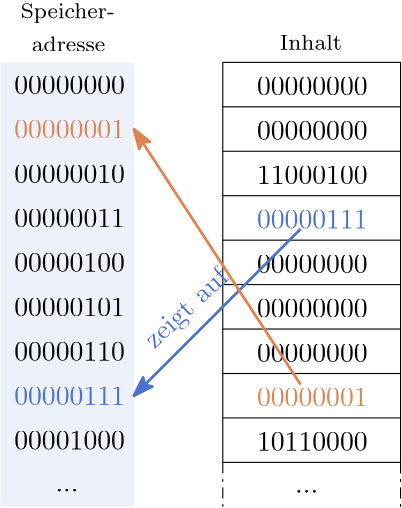 <?xml version="1.0"?>
<!DOCTYPE ipe SYSTEM "ipe.dtd">
<ipe version="70218" creator="Ipe 7.2.24">
<info created="D:20211013140905" modified="D:20220616153704"/>
<ipestyle name="basic">
<symbol name="arrow/arc(spx)">
<path stroke="sym-stroke" fill="sym-stroke" pen="sym-pen">
0 0 m
-1 0.333 l
-1 -0.333 l
h
</path>
</symbol>
<symbol name="arrow/farc(spx)">
<path stroke="sym-stroke" fill="white" pen="sym-pen">
0 0 m
-1 0.333 l
-1 -0.333 l
h
</path>
</symbol>
<symbol name="arrow/ptarc(spx)">
<path stroke="sym-stroke" fill="sym-stroke" pen="sym-pen">
0 0 m
-1 0.333 l
-0.8 0 l
-1 -0.333 l
h
</path>
</symbol>
<symbol name="arrow/fptarc(spx)">
<path stroke="sym-stroke" fill="white" pen="sym-pen">
0 0 m
-1 0.333 l
-0.8 0 l
-1 -0.333 l
h
</path>
</symbol>
<symbol name="mark/circle(sx)" transformations="translations">
<path fill="sym-stroke">
0.6 0 0 0.6 0 0 e
0.4 0 0 0.4 0 0 e
</path>
</symbol>
<symbol name="mark/disk(sx)" transformations="translations">
<path fill="sym-stroke">
0.6 0 0 0.6 0 0 e
</path>
</symbol>
<symbol name="mark/fdisk(sfx)" transformations="translations">
<group>
<path fill="sym-fill">
0.5 0 0 0.5 0 0 e
</path>
<path fill="sym-stroke" fillrule="eofill">
0.6 0 0 0.6 0 0 e
0.4 0 0 0.4 0 0 e
</path>
</group>
</symbol>
<symbol name="mark/box(sx)" transformations="translations">
<path fill="sym-stroke" fillrule="eofill">
-0.6 -0.6 m
0.6 -0.6 l
0.6 0.6 l
-0.6 0.6 l
h
-0.4 -0.4 m
0.4 -0.4 l
0.4 0.4 l
-0.4 0.4 l
h
</path>
</symbol>
<symbol name="mark/square(sx)" transformations="translations">
<path fill="sym-stroke">
-0.6 -0.6 m
0.6 -0.6 l
0.6 0.6 l
-0.6 0.6 l
h
</path>
</symbol>
<symbol name="mark/fsquare(sfx)" transformations="translations">
<group>
<path fill="sym-fill">
-0.5 -0.5 m
0.5 -0.5 l
0.5 0.5 l
-0.5 0.5 l
h
</path>
<path fill="sym-stroke" fillrule="eofill">
-0.6 -0.6 m
0.6 -0.6 l
0.6 0.6 l
-0.6 0.6 l
h
-0.4 -0.4 m
0.4 -0.4 l
0.4 0.4 l
-0.4 0.4 l
h
</path>
</group>
</symbol>
<symbol name="mark/cross(sx)" transformations="translations">
<group>
<path fill="sym-stroke">
-0.43 -0.57 m
0.57 0.43 l
0.43 0.57 l
-0.57 -0.43 l
h
</path>
<path fill="sym-stroke">
-0.43 0.57 m
0.57 -0.43 l
0.43 -0.57 l
-0.57 0.43 l
h
</path>
</group>
</symbol>
<symbol name="arrow/fnormal(spx)">
<path stroke="sym-stroke" fill="white" pen="sym-pen">
0 0 m
-1 0.333 l
-1 -0.333 l
h
</path>
</symbol>
<symbol name="arrow/pointed(spx)">
<path stroke="sym-stroke" fill="sym-stroke" pen="sym-pen">
0 0 m
-1 0.333 l
-0.8 0 l
-1 -0.333 l
h
</path>
</symbol>
<symbol name="arrow/fpointed(spx)">
<path stroke="sym-stroke" fill="white" pen="sym-pen">
0 0 m
-1 0.333 l
-0.8 0 l
-1 -0.333 l
h
</path>
</symbol>
<symbol name="arrow/linear(spx)">
<path stroke="sym-stroke" pen="sym-pen">
-1 0.333 m
0 0 l
-1 -0.333 l
</path>
</symbol>
<symbol name="arrow/fdouble(spx)">
<path stroke="sym-stroke" fill="white" pen="sym-pen">
0 0 m
-1 0.333 l
-1 -0.333 l
h
-1 0 m
-2 0.333 l
-2 -0.333 l
h
</path>
</symbol>
<symbol name="arrow/double(spx)">
<path stroke="sym-stroke" fill="sym-stroke" pen="sym-pen">
0 0 m
-1 0.333 l
-1 -0.333 l
h
-1 0 m
-2 0.333 l
-2 -0.333 l
h
</path>
</symbol>
<anglesize name="22.5 deg" value="22.5"/>
<anglesize name="30 deg" value="30"/>
<anglesize name="45 deg" value="45"/>
<anglesize name="60 deg" value="60"/>
<anglesize name="90 deg" value="90"/>
<arrowsize name="large" value="10"/>
<arrowsize name="small" value="5"/>
<arrowsize name="tiny" value="3"/>
<color name="blue" value="0 0 1"/>
<color name="brown" value="0.647 0.165 0.165"/>
<color name="darkblue" value="0 0 0.545"/>
<color name="darkcyan" value="0 0.545 0.545"/>
<color name="darkgray" value="0.663"/>
<color name="darkgreen" value="0 0.392 0"/>
<color name="darkmagenta" value="0.545 0 0.545"/>
<color name="darkorange" value="1 0.549 0"/>
<color name="darkred" value="0.545 0 0"/>
<color name="gold" value="1 0.843 0"/>
<color name="gray" value="0.745"/>
<color name="green" value="0 1 0"/>
<color name="lightblue" value="0.678 0.847 0.902"/>
<color name="lightcyan" value="0.878 1 1"/>
<color name="lightgray" value="0.827"/>
<color name="lightgreen" value="0.565 0.933 0.565"/>
<color name="lightyellow" value="1 1 0.878"/>
<color name="navy" value="0 0 0.502"/>
<color name="orange" value="1 0.647 0"/>
<color name="pink" value="1 0.753 0.796"/>
<color name="purple" value="0.627 0.125 0.941"/>
<color name="red" value="1 0 0"/>
<color name="sbblue" value="0.298 0.447 0.79"/>
<color name="sbgreen" value="0.333 0.658 0.407"/>
<color name="sborange" value="0.866 0.517 0.321"/>
<color name="sbpurple" value="0.505 0.447 0.698"/>
<color name="sbred" value="0.768 0.305 0.321"/>
<color name="seagreen" value="0.18 0.545 0.341"/>
<color name="turquoise" value="0.251 0.878 0.816"/>
<color name="verydarkgray" value="0.4"/>
<color name="violet" value="0.933 0.51 0.933"/>
<color name="yellow" value="1 1 0"/>
<dashstyle name="dash dot dotted" value="[4 2 1 2 1 2] 0"/>
<dashstyle name="dash dotted" value="[4 2 1 2] 0"/>
<dashstyle name="dashed" value="[4] 0"/>
<dashstyle name="dotted" value="[1 3] 0"/>
<gridsize name="10 pts (~3.5 mm)" value="10"/>
<gridsize name="14 pts (~5 mm)" value="14"/>
<gridsize name="16 pts (~6 mm)" value="16"/>
<gridsize name="20 pts (~7 mm)" value="20"/>
<gridsize name="28 pts (~10 mm)" value="28"/>
<gridsize name="32 pts (~12 mm)" value="32"/>
<gridsize name="4 pts" value="4"/>
<gridsize name="56 pts (~20 mm)" value="56"/>
<gridsize name="8 pts (~3 mm)" value="8"/>
<opacity name="10%" value="0.1"/>
<opacity name="30%" value="0.3"/>
<opacity name="50%" value="0.5"/>
<opacity name="75%" value="0.75"/>
<pen name="fat" value="1.2"/>
<pen name="heavier" value="0.8"/>
<pen name="ultrafat" value="2"/>
<symbolsize name="large" value="5"/>
<symbolsize name="small" value="2"/>
<symbolsize name="tiny" value="1.1"/>
<textsize name="Huge" value="\Huge"/>
<textsize name="LARGE" value="\LARGE"/>
<textsize name="Large" value="\Large"/>
<textsize name="footnote" value="\footnotesize"/>
<textsize name="huge" value="\huge"/>
<textsize name="large" value="\large"/>
<textsize name="small" value="\small"/>
<textsize name="tiny" value="\tiny"/>
<textstyle name="center" begin="\begin{center}" end="\end{center}"/>
<textstyle name="item" begin="\begin{itemize}\item{}" end="\end{itemize}"/>
<textstyle name="itemize" begin="\begin{itemize}" end="\end{itemize}"/>
<tiling name="falling" angle="-60" step="4" width="1"/>
<tiling name="rising" angle="30" step="4" width="1"/>
</ipestyle>
<page>
<layer name="alpha"/>
<view layers="alpha" active="alpha"/>
<path layer="alpha" transformations="rigid" fill="sbblue" opacity="10%" stroke-opacity="opaque">
128 784 m
128 624 l
176 624 l
176 784 l
h
</path>
<text matrix="1 0 0 1 16.9099 -3.3904" transformations="translations" pos="116 776" stroke="black" type="label" width="39.851" height="6.42" depth="0" valign="baseline">00000000</text>
<text matrix="1 0 0 1 16.9099 -19.3904" transformations="translations" pos="116 776" stroke="sborange" type="label" width="39.851" height="6.42" depth="0" valign="baseline">00000001</text>
<text matrix="1 0 0 1 16.9099 -35.3904" transformations="translations" pos="116 776" stroke="black" type="label" width="39.851" height="6.42" depth="0" valign="baseline">00000010</text>
<text matrix="1 0 0 1 16.9099 -51.3904" transformations="translations" pos="116 776" stroke="black" type="label" width="39.851" height="6.42" depth="0" valign="baseline">00000011</text>
<text matrix="1 0 0 1 16.9099 -67.3904" transformations="translations" pos="116 776" stroke="black" type="label" width="39.851" height="6.42" depth="0" valign="baseline">00000100</text>
<text matrix="1 0 0 1 16.9099 -83.3904" transformations="translations" pos="116 776" stroke="black" type="label" width="39.851" height="6.42" depth="0" valign="baseline">00000101</text>
<text matrix="1 0 0 1 16.9099 -99.3904" transformations="translations" pos="116 776" stroke="black" type="label" width="39.851" height="6.42" depth="0" valign="baseline">00000110</text>
<text matrix="1 0 0 1 16.9099 -115.39" transformations="translations" pos="116 776" stroke="sbblue" type="label" width="39.851" height="6.42" depth="0" valign="baseline">00000111</text>
<text matrix="1 0 0 1 16.9099 -131.39" transformations="translations" pos="116 776" stroke="black" type="label" width="39.851" height="6.42" depth="0" valign="baseline">00001000</text>
<text matrix="1 0 0 1 31.7559 -146.495" transformations="translations" pos="116 776" stroke="black" type="label" width="8.302" height="1.052" depth="0" valign="baseline">...</text>
<text matrix="1 0 0 1 16.5436 -7.43894" transformations="translations" pos="212 796" stroke="black" type="label" width="22.339" height="5.535" depth="0" valign="baseline" size="8">Inhalt</text>
<text matrix="1 0 0 1 -4.74226 7.91954" transformations="translations" pos="140 792" stroke="black" type="label" width="33.88" height="5.535" depth="1.55" valign="baseline" size="8">Speicher-</text>
<text matrix="1 0 0 1 19.2577 19.9195" transformations="translations" pos="120 768" stroke="black" type="label" width="26.447" height="5.535" depth="0" valign="baseline" size="8">adresse</text>
<path matrix="1 0 0 1 16 0" stroke="black">
192 784 m
192 640 l
256 640 l
256 784 l
h
</path>
<path matrix="1 0 0 1 16 0" stroke="black">
192 768 m
256 768 l
256 768 l
</path>
<path matrix="1 0 0 1 16 0" stroke="black">
256 752 m
192 752 l
</path>
<path matrix="1 0 0 1 16 0" stroke="black">
192 736 m
256 736 l
</path>
<path matrix="1 0 0 1 16 0" stroke="black">
192 720 m
256 720 l
</path>
<path matrix="1 0 0 1 16 0" stroke="black">
192 704 m
256 704 l
</path>
<path matrix="1 0 0 1 16 0" stroke="black">
192 688 m
256 688 l
</path>
<path matrix="1 0 0 1 16 0" stroke="black">
192 672 m
256 672 l
</path>
<path matrix="1 0 0 1 16 0" stroke="black">
192 656 m
256 656 l
</path>
<path matrix="1 0 0 1 16 0" stroke="black" dash="dash dotted">
192 640 m
192 624 l
</path>
<path matrix="1 0 0 1 16 0" stroke="black" dash="dash dotted">
256 640 m
256 624 l
</path>
<text matrix="1 0 0 1 104.295 -3.82204" transformations="translations" pos="116 776" stroke="black" type="label" width="39.851" height="6.42" depth="0" valign="baseline" style="math">00000000</text>
<text matrix="1 0 0 1 104.295 -19.822" transformations="translations" pos="116 776" stroke="black" type="label" width="39.851" height="6.42" depth="0" valign="baseline" style="math">00000000</text>
<text matrix="1 0 0 1 104.295 -35.822" transformations="translations" pos="116 776" stroke="black" type="label" width="39.851" height="6.42" depth="0" valign="baseline" style="math">11000100</text>
<text matrix="1 0 0 1 104.295 -51.822" transformations="translations" pos="116 776" stroke="sbblue" type="label" width="39.851" height="6.42" depth="0" valign="baseline" style="math">00000111</text>
<text matrix="1 0 0 1 104.295 -67.822" transformations="translations" pos="116 776" stroke="black" type="label" width="39.851" height="6.42" depth="0" valign="baseline" style="math">00000000</text>
<text matrix="1 0 0 1 104.295 -83.822" transformations="translations" pos="116 776" stroke="black" type="label" width="39.851" height="6.42" depth="0" valign="baseline" style="math">00000000</text>
<text matrix="1 0 0 1 104.295 -99.822" transformations="translations" pos="116 776" stroke="black" type="label" width="39.851" height="6.42" depth="0" valign="baseline" style="math">00000000</text>
<text matrix="1 0 0 1 104.295 -115.822" transformations="translations" pos="116 776" stroke="sborange" type="label" width="39.851" height="6.42" depth="0" valign="baseline" style="math">00000001</text>
<text matrix="1 0 0 1 104.295 -131.822" transformations="translations" pos="116 776" stroke="black" type="label" width="39.851" height="6.42" depth="0" valign="baseline" style="math">10110000</text>
<text matrix="0.730711 0.682687 -0.682687 0.730711 527.537 66.1489" transformations="rigid" pos="168 684" stroke="sbblue" type="label" width="37.36" height="6.926" depth="1.93" valign="baseline">zeigt auf</text>
<text matrix="1 0 0 1 118.04 -146.893" transformations="translations" pos="116 776" stroke="black" type="label" width="8.302" height="1.052" depth="0" valign="baseline">...</text>
<path transformations="rigid" stroke="sbblue" pen="1" arrow="ptarc/normal">
236 724 m
176 664 l
</path>
<path transformations="rigid" stroke="sborange" pen="1" arrow="ptarc/normal">
236 668 m
176 760 l
</path>
</page>
</ipe>
